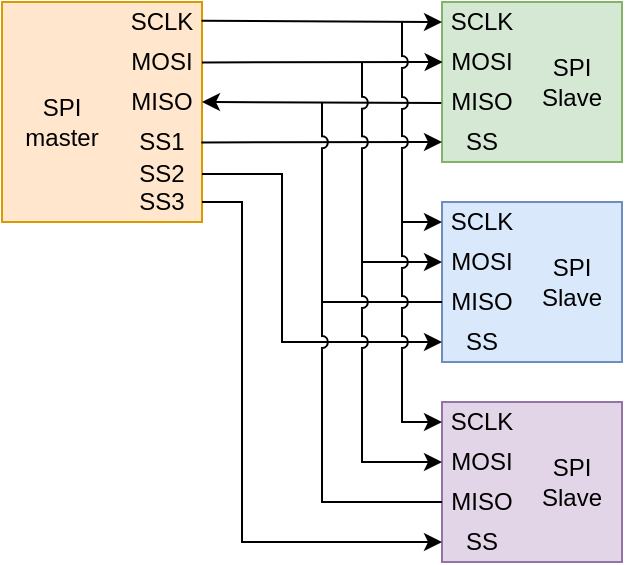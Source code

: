 <mxfile version="20.8.10" type="device"><diagram name="Page-1" id="ZxC5Pqz6bhNYHvuP2aKf"><mxGraphModel dx="530" dy="346" grid="1" gridSize="10" guides="1" tooltips="1" connect="1" arrows="1" fold="1" page="1" pageScale="1" pageWidth="827" pageHeight="1169" math="0" shadow="0"><root><mxCell id="0"/><mxCell id="1" parent="0"/><mxCell id="ro7O1DecKbGCwOaal-Id-1" value="" style="rounded=0;whiteSpace=wrap;html=1;fillColor=#ffe6cc;strokeColor=#d79b00;" vertex="1" parent="1"><mxGeometry x="180" y="80" width="100" height="110" as="geometry"/></mxCell><mxCell id="ro7O1DecKbGCwOaal-Id-2" value="SPI&lt;br&gt;master" style="text;html=1;strokeColor=none;fillColor=none;align=center;verticalAlign=middle;whiteSpace=wrap;rounded=0;" vertex="1" parent="1"><mxGeometry x="180" y="125" width="60" height="30" as="geometry"/></mxCell><mxCell id="ro7O1DecKbGCwOaal-Id-3" value="" style="rounded=0;whiteSpace=wrap;html=1;fillColor=#d5e8d4;strokeColor=#82b366;" vertex="1" parent="1"><mxGeometry x="400" y="80" width="90" height="80" as="geometry"/></mxCell><mxCell id="ro7O1DecKbGCwOaal-Id-4" value="" style="endArrow=classic;html=1;rounded=0;exitX=0.998;exitY=0.085;exitDx=0;exitDy=0;exitPerimeter=0;entryX=0;entryY=0.125;entryDx=0;entryDy=0;entryPerimeter=0;movable=0;resizable=0;rotatable=0;deletable=0;editable=0;connectable=0;" edge="1" parent="1" source="ro7O1DecKbGCwOaal-Id-1" target="ro7O1DecKbGCwOaal-Id-3"><mxGeometry width="50" height="50" relative="1" as="geometry"><mxPoint x="340" y="270" as="sourcePoint"/><mxPoint x="390" y="220" as="targetPoint"/></mxGeometry></mxCell><mxCell id="ro7O1DecKbGCwOaal-Id-5" value="" style="endArrow=classic;html=1;rounded=0;exitX=0.998;exitY=0.085;exitDx=0;exitDy=0;exitPerimeter=0;entryX=0;entryY=0.125;entryDx=0;entryDy=0;entryPerimeter=0;" edge="1" parent="1"><mxGeometry width="50" height="50" relative="1" as="geometry"><mxPoint x="280.0" y="110.2" as="sourcePoint"/><mxPoint x="400.32" y="110" as="targetPoint"/></mxGeometry></mxCell><mxCell id="ro7O1DecKbGCwOaal-Id-6" value="" style="endArrow=classic;html=1;rounded=0;exitX=0.998;exitY=0.085;exitDx=0;exitDy=0;exitPerimeter=0;entryX=0;entryY=0.125;entryDx=0;entryDy=0;entryPerimeter=0;" edge="1" parent="1"><mxGeometry width="50" height="50" relative="1" as="geometry"><mxPoint x="279.68" y="150.2" as="sourcePoint"/><mxPoint x="400" y="150" as="targetPoint"/></mxGeometry></mxCell><mxCell id="ro7O1DecKbGCwOaal-Id-7" value="" style="endArrow=classic;html=1;rounded=0;exitX=-0.004;exitY=0.632;exitDx=0;exitDy=0;exitPerimeter=0;entryX=1;entryY=0.5;entryDx=0;entryDy=0;" edge="1" parent="1" source="ro7O1DecKbGCwOaal-Id-3" target="ro7O1DecKbGCwOaal-Id-10"><mxGeometry width="50" height="50" relative="1" as="geometry"><mxPoint x="309.68" y="120.2" as="sourcePoint"/><mxPoint x="430" y="120" as="targetPoint"/></mxGeometry></mxCell><mxCell id="ro7O1DecKbGCwOaal-Id-8" value="SCLK" style="text;html=1;strokeColor=none;fillColor=none;align=center;verticalAlign=middle;whiteSpace=wrap;rounded=0;" vertex="1" parent="1"><mxGeometry x="240" y="85" width="40" height="10" as="geometry"/></mxCell><mxCell id="ro7O1DecKbGCwOaal-Id-9" value="MOSI" style="text;html=1;strokeColor=none;fillColor=none;align=center;verticalAlign=middle;whiteSpace=wrap;rounded=0;" vertex="1" parent="1"><mxGeometry x="240" y="105" width="40" height="10" as="geometry"/></mxCell><mxCell id="ro7O1DecKbGCwOaal-Id-10" value="MISO" style="text;html=1;strokeColor=none;fillColor=none;align=center;verticalAlign=middle;whiteSpace=wrap;rounded=0;" vertex="1" parent="1"><mxGeometry x="240" y="125" width="40" height="10" as="geometry"/></mxCell><mxCell id="ro7O1DecKbGCwOaal-Id-11" value="SS1" style="text;html=1;strokeColor=none;fillColor=none;align=center;verticalAlign=middle;whiteSpace=wrap;rounded=0;" vertex="1" parent="1"><mxGeometry x="240" y="145" width="40" height="10" as="geometry"/></mxCell><mxCell id="ro7O1DecKbGCwOaal-Id-12" value="SCLK" style="text;html=1;strokeColor=none;fillColor=none;align=center;verticalAlign=middle;whiteSpace=wrap;rounded=0;" vertex="1" parent="1"><mxGeometry x="400" y="85" width="40" height="10" as="geometry"/></mxCell><mxCell id="ro7O1DecKbGCwOaal-Id-13" value="MOSI" style="text;html=1;strokeColor=none;fillColor=none;align=center;verticalAlign=middle;whiteSpace=wrap;rounded=0;" vertex="1" parent="1"><mxGeometry x="400" y="105" width="40" height="10" as="geometry"/></mxCell><mxCell id="ro7O1DecKbGCwOaal-Id-14" value="MISO" style="text;html=1;strokeColor=none;fillColor=none;align=center;verticalAlign=middle;whiteSpace=wrap;rounded=0;" vertex="1" parent="1"><mxGeometry x="400" y="125" width="40" height="10" as="geometry"/></mxCell><mxCell id="ro7O1DecKbGCwOaal-Id-15" value="SS" style="text;html=1;strokeColor=none;fillColor=none;align=center;verticalAlign=middle;whiteSpace=wrap;rounded=0;" vertex="1" parent="1"><mxGeometry x="400" y="145" width="40" height="10" as="geometry"/></mxCell><mxCell id="ro7O1DecKbGCwOaal-Id-16" value="SPI&lt;br&gt;Slave" style="text;html=1;strokeColor=none;fillColor=none;align=center;verticalAlign=middle;whiteSpace=wrap;rounded=0;" vertex="1" parent="1"><mxGeometry x="440" y="105" width="50" height="30" as="geometry"/></mxCell><mxCell id="ro7O1DecKbGCwOaal-Id-17" value="" style="rounded=0;whiteSpace=wrap;html=1;fillColor=#dae8fc;strokeColor=#6c8ebf;" vertex="1" parent="1"><mxGeometry x="400" y="180" width="90" height="80" as="geometry"/></mxCell><mxCell id="ro7O1DecKbGCwOaal-Id-18" value="SCLK" style="text;html=1;strokeColor=none;fillColor=none;align=center;verticalAlign=middle;whiteSpace=wrap;rounded=0;" vertex="1" parent="1"><mxGeometry x="400" y="185" width="40" height="10" as="geometry"/></mxCell><mxCell id="ro7O1DecKbGCwOaal-Id-19" value="MOSI" style="text;html=1;strokeColor=none;fillColor=none;align=center;verticalAlign=middle;whiteSpace=wrap;rounded=0;" vertex="1" parent="1"><mxGeometry x="400" y="205" width="40" height="10" as="geometry"/></mxCell><mxCell id="ro7O1DecKbGCwOaal-Id-20" value="MISO" style="text;html=1;strokeColor=none;fillColor=none;align=center;verticalAlign=middle;whiteSpace=wrap;rounded=0;" vertex="1" parent="1"><mxGeometry x="400" y="225" width="40" height="10" as="geometry"/></mxCell><mxCell id="ro7O1DecKbGCwOaal-Id-21" value="SS" style="text;html=1;strokeColor=none;fillColor=none;align=center;verticalAlign=middle;whiteSpace=wrap;rounded=0;" vertex="1" parent="1"><mxGeometry x="400" y="245" width="40" height="10" as="geometry"/></mxCell><mxCell id="ro7O1DecKbGCwOaal-Id-22" value="SPI&lt;br&gt;Slave" style="text;html=1;strokeColor=none;fillColor=none;align=center;verticalAlign=middle;whiteSpace=wrap;rounded=0;" vertex="1" parent="1"><mxGeometry x="440" y="205" width="50" height="30" as="geometry"/></mxCell><mxCell id="ro7O1DecKbGCwOaal-Id-23" value="" style="rounded=0;whiteSpace=wrap;html=1;fillColor=#e1d5e7;strokeColor=#9673a6;" vertex="1" parent="1"><mxGeometry x="400" y="280" width="90" height="80" as="geometry"/></mxCell><mxCell id="ro7O1DecKbGCwOaal-Id-24" value="SCLK" style="text;html=1;strokeColor=none;fillColor=none;align=center;verticalAlign=middle;whiteSpace=wrap;rounded=0;" vertex="1" parent="1"><mxGeometry x="400" y="285" width="40" height="10" as="geometry"/></mxCell><mxCell id="ro7O1DecKbGCwOaal-Id-25" value="MOSI" style="text;html=1;strokeColor=none;fillColor=none;align=center;verticalAlign=middle;whiteSpace=wrap;rounded=0;" vertex="1" parent="1"><mxGeometry x="400" y="305" width="40" height="10" as="geometry"/></mxCell><mxCell id="ro7O1DecKbGCwOaal-Id-26" value="MISO" style="text;html=1;strokeColor=none;fillColor=none;align=center;verticalAlign=middle;whiteSpace=wrap;rounded=0;" vertex="1" parent="1"><mxGeometry x="400" y="325" width="40" height="10" as="geometry"/></mxCell><mxCell id="ro7O1DecKbGCwOaal-Id-27" value="SS" style="text;html=1;strokeColor=none;fillColor=none;align=center;verticalAlign=middle;whiteSpace=wrap;rounded=0;" vertex="1" parent="1"><mxGeometry x="400" y="345" width="40" height="10" as="geometry"/></mxCell><mxCell id="ro7O1DecKbGCwOaal-Id-28" value="SPI&lt;br&gt;Slave" style="text;html=1;strokeColor=none;fillColor=none;align=center;verticalAlign=middle;whiteSpace=wrap;rounded=0;" vertex="1" parent="1"><mxGeometry x="440" y="305" width="50" height="30" as="geometry"/></mxCell><mxCell id="ro7O1DecKbGCwOaal-Id-29" value="" style="endArrow=classic;html=1;rounded=0;entryX=0;entryY=0.5;entryDx=0;entryDy=0;movable=1;resizable=1;rotatable=1;deletable=1;editable=1;connectable=1;jumpStyle=arc;" edge="1" parent="1" target="ro7O1DecKbGCwOaal-Id-18"><mxGeometry width="50" height="50" relative="1" as="geometry"><mxPoint x="380" y="90" as="sourcePoint"/><mxPoint x="370" y="190" as="targetPoint"/><Array as="points"><mxPoint x="380" y="190"/></Array></mxGeometry></mxCell><mxCell id="ro7O1DecKbGCwOaal-Id-30" value="" style="endArrow=classic;html=1;rounded=0;jumpStyle=arc;" edge="1" parent="1"><mxGeometry width="50" height="50" relative="1" as="geometry"><mxPoint x="360" y="110" as="sourcePoint"/><mxPoint x="400" y="210" as="targetPoint"/><Array as="points"><mxPoint x="360" y="210"/></Array></mxGeometry></mxCell><mxCell id="ro7O1DecKbGCwOaal-Id-31" value="" style="endArrow=classic;html=1;rounded=0;jumpStyle=arc;exitX=1;exitY=0.5;exitDx=0;exitDy=0;" edge="1" parent="1" source="ro7O1DecKbGCwOaal-Id-32"><mxGeometry width="50" height="50" relative="1" as="geometry"><mxPoint x="350" y="300" as="sourcePoint"/><mxPoint x="400" y="250" as="targetPoint"/><Array as="points"><mxPoint x="320" y="166"/><mxPoint x="320" y="250"/></Array></mxGeometry></mxCell><mxCell id="ro7O1DecKbGCwOaal-Id-32" value="SS2" style="text;html=1;strokeColor=none;fillColor=none;align=center;verticalAlign=middle;whiteSpace=wrap;rounded=0;" vertex="1" parent="1"><mxGeometry x="240" y="161" width="40" height="10" as="geometry"/></mxCell><mxCell id="ro7O1DecKbGCwOaal-Id-34" value="" style="endArrow=none;html=1;rounded=0;jumpStyle=arc;entryX=0;entryY=0.5;entryDx=0;entryDy=0;" edge="1" parent="1" target="ro7O1DecKbGCwOaal-Id-20"><mxGeometry width="50" height="50" relative="1" as="geometry"><mxPoint x="340" y="130" as="sourcePoint"/><mxPoint x="300" y="220" as="targetPoint"/><Array as="points"><mxPoint x="340" y="230"/></Array></mxGeometry></mxCell><mxCell id="ro7O1DecKbGCwOaal-Id-35" value="" style="endArrow=classic;html=1;rounded=0;jumpStyle=arc;" edge="1" parent="1"><mxGeometry width="50" height="50" relative="1" as="geometry"><mxPoint x="380" y="190" as="sourcePoint"/><mxPoint x="400" y="290" as="targetPoint"/><Array as="points"><mxPoint x="380" y="290"/></Array></mxGeometry></mxCell><mxCell id="ro7O1DecKbGCwOaal-Id-36" value="" style="endArrow=classic;html=1;rounded=0;jumpStyle=arc;" edge="1" parent="1"><mxGeometry width="50" height="50" relative="1" as="geometry"><mxPoint x="360" y="210" as="sourcePoint"/><mxPoint x="400" y="310" as="targetPoint"/><Array as="points"><mxPoint x="360" y="310"/></Array></mxGeometry></mxCell><mxCell id="ro7O1DecKbGCwOaal-Id-37" value="" style="endArrow=none;html=1;rounded=0;jumpStyle=arc;" edge="1" parent="1"><mxGeometry width="50" height="50" relative="1" as="geometry"><mxPoint x="340" y="230" as="sourcePoint"/><mxPoint x="400" y="330" as="targetPoint"/><Array as="points"><mxPoint x="340" y="330"/></Array></mxGeometry></mxCell><mxCell id="ro7O1DecKbGCwOaal-Id-38" value="" style="endArrow=classic;html=1;rounded=0;jumpStyle=arc;exitX=1;exitY=0.5;exitDx=0;exitDy=0;" edge="1" parent="1" source="ro7O1DecKbGCwOaal-Id-39"><mxGeometry width="50" height="50" relative="1" as="geometry"><mxPoint x="290" y="260" as="sourcePoint"/><mxPoint x="400" y="350" as="targetPoint"/><Array as="points"><mxPoint x="300" y="180"/><mxPoint x="300" y="350"/></Array></mxGeometry></mxCell><mxCell id="ro7O1DecKbGCwOaal-Id-39" value="SS3" style="text;html=1;strokeColor=none;fillColor=none;align=center;verticalAlign=middle;whiteSpace=wrap;rounded=0;" vertex="1" parent="1"><mxGeometry x="240" y="175" width="40" height="10" as="geometry"/></mxCell></root></mxGraphModel></diagram></mxfile>